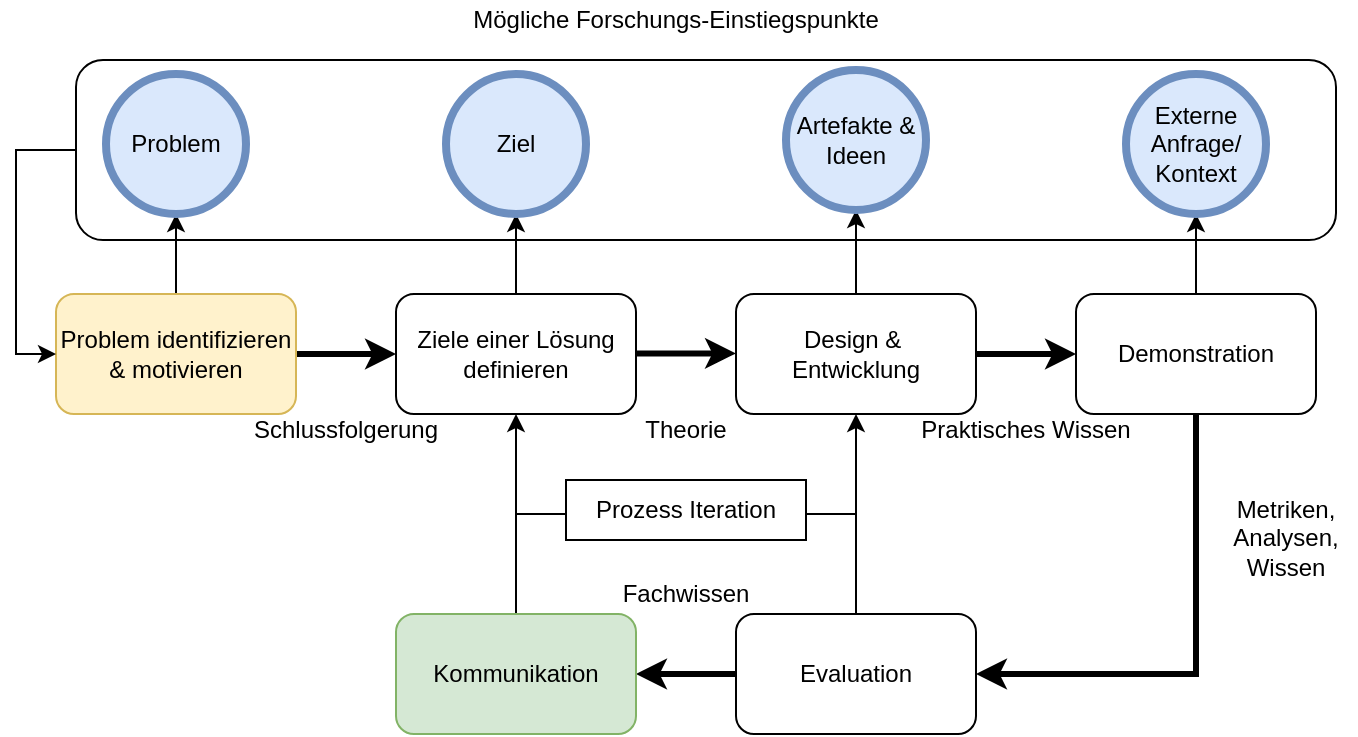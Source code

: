 <mxfile version="26.1.1" pages="2">
  <diagram name="Page-1" id="2hKn3ZkleHyxyx8VYE8p">
    <mxGraphModel dx="728" dy="1135" grid="1" gridSize="10" guides="1" tooltips="1" connect="1" arrows="1" fold="1" page="1" pageScale="1" pageWidth="850" pageHeight="1100" math="0" shadow="0">
      <root>
        <mxCell id="0" />
        <mxCell id="1" parent="0" />
        <mxCell id="ejbyMQVrseZ_3oAPEjQX-49" style="edgeStyle=orthogonalEdgeStyle;rounded=0;orthogonalLoop=1;jettySize=auto;html=1;exitX=0.5;exitY=0;exitDx=0;exitDy=0;entryX=0.5;entryY=1;entryDx=0;entryDy=0;" parent="1" source="ejbyMQVrseZ_3oAPEjQX-9" target="ejbyMQVrseZ_3oAPEjQX-45" edge="1">
          <mxGeometry relative="1" as="geometry" />
        </mxCell>
        <mxCell id="ejbyMQVrseZ_3oAPEjQX-9" value="Ziele einer Lösung definieren" style="rounded=1;whiteSpace=wrap;html=1;" parent="1" vertex="1">
          <mxGeometry x="200" y="157" width="120" height="60" as="geometry" />
        </mxCell>
        <mxCell id="ejbyMQVrseZ_3oAPEjQX-16" style="edgeStyle=orthogonalEdgeStyle;rounded=0;orthogonalLoop=1;jettySize=auto;html=1;exitX=0.5;exitY=0;exitDx=0;exitDy=0;entryX=0.5;entryY=1;entryDx=0;entryDy=0;targetPerimeterSpacing=0;sourcePerimeterSpacing=0;" parent="1" source="ejbyMQVrseZ_3oAPEjQX-4" target="ejbyMQVrseZ_3oAPEjQX-1" edge="1">
          <mxGeometry relative="1" as="geometry" />
        </mxCell>
        <mxCell id="ejbyMQVrseZ_3oAPEjQX-18" style="edgeStyle=orthogonalEdgeStyle;rounded=0;orthogonalLoop=1;jettySize=auto;html=1;exitX=1;exitY=0.5;exitDx=0;exitDy=0;entryX=0;entryY=0.5;entryDx=0;entryDy=0;strokeWidth=3;" parent="1" source="ejbyMQVrseZ_3oAPEjQX-4" target="ejbyMQVrseZ_3oAPEjQX-9" edge="1">
          <mxGeometry relative="1" as="geometry" />
        </mxCell>
        <mxCell id="ejbyMQVrseZ_3oAPEjQX-4" value="Problem identifizieren &amp;amp; motivieren" style="rounded=1;whiteSpace=wrap;html=1;fillColor=#fff2cc;strokeColor=#d6b656;" parent="1" vertex="1">
          <mxGeometry x="30" y="157" width="120" height="60" as="geometry" />
        </mxCell>
        <mxCell id="ejbyMQVrseZ_3oAPEjQX-8" value="Mögliche Forschungs-Einstiegspunkte" style="text;html=1;align=center;verticalAlign=middle;whiteSpace=wrap;rounded=0;" parent="1" vertex="1">
          <mxGeometry x="55" y="10" width="570" height="20" as="geometry" />
        </mxCell>
        <mxCell id="ejbyMQVrseZ_3oAPEjQX-48" style="edgeStyle=orthogonalEdgeStyle;rounded=0;orthogonalLoop=1;jettySize=auto;html=1;exitX=0.5;exitY=0;exitDx=0;exitDy=0;entryX=0.5;entryY=1;entryDx=0;entryDy=0;" parent="1" source="ejbyMQVrseZ_3oAPEjQX-10" target="ejbyMQVrseZ_3oAPEjQX-46" edge="1">
          <mxGeometry relative="1" as="geometry" />
        </mxCell>
        <mxCell id="ejbyMQVrseZ_3oAPEjQX-56" value="" style="edgeStyle=orthogonalEdgeStyle;rounded=0;orthogonalLoop=1;jettySize=auto;html=1;strokeWidth=3;" parent="1" source="ejbyMQVrseZ_3oAPEjQX-10" target="ejbyMQVrseZ_3oAPEjQX-14" edge="1">
          <mxGeometry relative="1" as="geometry" />
        </mxCell>
        <mxCell id="ejbyMQVrseZ_3oAPEjQX-10" value="Design &amp;amp;&amp;nbsp;&lt;div&gt;Entwicklung&lt;/div&gt;" style="rounded=1;whiteSpace=wrap;html=1;" parent="1" vertex="1">
          <mxGeometry x="370" y="157" width="120" height="60" as="geometry" />
        </mxCell>
        <mxCell id="ejbyMQVrseZ_3oAPEjQX-36" style="edgeStyle=orthogonalEdgeStyle;rounded=0;orthogonalLoop=1;jettySize=auto;html=1;exitX=0;exitY=0.5;exitDx=0;exitDy=0;entryX=1;entryY=0.5;entryDx=0;entryDy=0;strokeWidth=3;" parent="1" source="ejbyMQVrseZ_3oAPEjQX-12" target="ejbyMQVrseZ_3oAPEjQX-15" edge="1">
          <mxGeometry relative="1" as="geometry" />
        </mxCell>
        <mxCell id="ejbyMQVrseZ_3oAPEjQX-37" style="edgeStyle=orthogonalEdgeStyle;rounded=0;orthogonalLoop=1;jettySize=auto;html=1;exitX=0.5;exitY=0;exitDx=0;exitDy=0;entryX=0.5;entryY=1;entryDx=0;entryDy=0;" parent="1" source="ejbyMQVrseZ_3oAPEjQX-12" target="ejbyMQVrseZ_3oAPEjQX-10" edge="1">
          <mxGeometry relative="1" as="geometry" />
        </mxCell>
        <mxCell id="ejbyMQVrseZ_3oAPEjQX-12" value="Evaluation" style="rounded=1;whiteSpace=wrap;html=1;" parent="1" vertex="1">
          <mxGeometry x="370" y="317" width="120" height="60" as="geometry" />
        </mxCell>
        <mxCell id="ejbyMQVrseZ_3oAPEjQX-57" style="edgeStyle=orthogonalEdgeStyle;rounded=0;orthogonalLoop=1;jettySize=auto;html=1;exitX=0.5;exitY=0;exitDx=0;exitDy=0;entryX=0.5;entryY=1;entryDx=0;entryDy=0;" parent="1" source="ejbyMQVrseZ_3oAPEjQX-14" target="ejbyMQVrseZ_3oAPEjQX-50" edge="1">
          <mxGeometry relative="1" as="geometry" />
        </mxCell>
        <mxCell id="ejbyMQVrseZ_3oAPEjQX-59" style="edgeStyle=orthogonalEdgeStyle;rounded=0;orthogonalLoop=1;jettySize=auto;html=1;exitX=0.5;exitY=1;exitDx=0;exitDy=0;entryX=1;entryY=0.5;entryDx=0;entryDy=0;strokeWidth=3;" parent="1" source="ejbyMQVrseZ_3oAPEjQX-14" target="ejbyMQVrseZ_3oAPEjQX-12" edge="1">
          <mxGeometry relative="1" as="geometry" />
        </mxCell>
        <mxCell id="ejbyMQVrseZ_3oAPEjQX-14" value="Demonstration" style="rounded=1;whiteSpace=wrap;html=1;" parent="1" vertex="1">
          <mxGeometry x="540" y="157" width="120" height="60" as="geometry" />
        </mxCell>
        <mxCell id="ejbyMQVrseZ_3oAPEjQX-38" style="edgeStyle=orthogonalEdgeStyle;rounded=0;orthogonalLoop=1;jettySize=auto;html=1;exitX=0.5;exitY=0;exitDx=0;exitDy=0;entryX=0.5;entryY=1;entryDx=0;entryDy=0;" parent="1" source="ejbyMQVrseZ_3oAPEjQX-15" target="ejbyMQVrseZ_3oAPEjQX-9" edge="1">
          <mxGeometry relative="1" as="geometry" />
        </mxCell>
        <mxCell id="ejbyMQVrseZ_3oAPEjQX-15" value="Kommunikation" style="rounded=1;whiteSpace=wrap;html=1;fillColor=#d5e8d4;strokeColor=#82b366;" parent="1" vertex="1">
          <mxGeometry x="200" y="317" width="120" height="60" as="geometry" />
        </mxCell>
        <mxCell id="ejbyMQVrseZ_3oAPEjQX-20" value="Schlussfolgerung" style="text;html=1;align=center;verticalAlign=middle;whiteSpace=wrap;rounded=0;" parent="1" vertex="1">
          <mxGeometry x="125" y="210" width="100" height="30" as="geometry" />
        </mxCell>
        <mxCell id="ejbyMQVrseZ_3oAPEjQX-22" style="edgeStyle=orthogonalEdgeStyle;rounded=0;orthogonalLoop=1;jettySize=auto;html=1;exitX=1;exitY=0.5;exitDx=0;exitDy=0;entryX=0;entryY=0.5;entryDx=0;entryDy=0;strokeWidth=3;" parent="1" edge="1">
          <mxGeometry relative="1" as="geometry">
            <mxPoint x="320" y="186.69" as="sourcePoint" />
            <mxPoint x="370" y="186.69" as="targetPoint" />
          </mxGeometry>
        </mxCell>
        <mxCell id="ejbyMQVrseZ_3oAPEjQX-24" value="Theorie" style="text;html=1;align=center;verticalAlign=middle;whiteSpace=wrap;rounded=0;" parent="1" vertex="1">
          <mxGeometry x="295" y="210" width="100" height="30" as="geometry" />
        </mxCell>
        <mxCell id="ejbyMQVrseZ_3oAPEjQX-28" value="Praktisches Wissen" style="text;html=1;align=center;verticalAlign=middle;whiteSpace=wrap;rounded=0;" parent="1" vertex="1">
          <mxGeometry x="450" y="210" width="130" height="30" as="geometry" />
        </mxCell>
        <mxCell id="ejbyMQVrseZ_3oAPEjQX-30" value="Metriken, Analysen, Wissen" style="text;html=1;align=center;verticalAlign=middle;whiteSpace=wrap;rounded=0;" parent="1" vertex="1">
          <mxGeometry x="610" y="260" width="70" height="37" as="geometry" />
        </mxCell>
        <mxCell id="ejbyMQVrseZ_3oAPEjQX-39" value="" style="endArrow=none;html=1;rounded=0;" parent="1" edge="1">
          <mxGeometry width="50" height="50" relative="1" as="geometry">
            <mxPoint x="260" y="267" as="sourcePoint" />
            <mxPoint x="430" y="267" as="targetPoint" />
          </mxGeometry>
        </mxCell>
        <mxCell id="ejbyMQVrseZ_3oAPEjQX-42" value="Fachwissen" style="text;html=1;align=center;verticalAlign=middle;whiteSpace=wrap;rounded=0;" parent="1" vertex="1">
          <mxGeometry x="310" y="297" width="70" height="20" as="geometry" />
        </mxCell>
        <mxCell id="ejbyMQVrseZ_3oAPEjQX-54" style="edgeStyle=orthogonalEdgeStyle;rounded=0;orthogonalLoop=1;jettySize=auto;html=1;exitX=0;exitY=0.5;exitDx=0;exitDy=0;entryX=0;entryY=0.5;entryDx=0;entryDy=0;" parent="1" source="ejbyMQVrseZ_3oAPEjQX-53" target="ejbyMQVrseZ_3oAPEjQX-4" edge="1">
          <mxGeometry relative="1" as="geometry" />
        </mxCell>
        <mxCell id="ejbyMQVrseZ_3oAPEjQX-62" value="Prozess Iteration" style="rounded=0;whiteSpace=wrap;html=1;" parent="1" vertex="1">
          <mxGeometry x="285" y="250" width="120" height="30" as="geometry" />
        </mxCell>
        <mxCell id="mZFxJRYtCEkQgxYtFt5B-2" value="" style="group" vertex="1" connectable="0" parent="1">
          <mxGeometry x="40" y="40" width="630" height="90" as="geometry" />
        </mxCell>
        <mxCell id="ejbyMQVrseZ_3oAPEjQX-53" value="" style="rounded=1;whiteSpace=wrap;html=1;fillColor=none;" parent="mZFxJRYtCEkQgxYtFt5B-2" vertex="1">
          <mxGeometry width="630" height="90" as="geometry" />
        </mxCell>
        <mxCell id="ejbyMQVrseZ_3oAPEjQX-1" value="Problem" style="ellipse;whiteSpace=wrap;html=1;aspect=fixed;strokeWidth=4;fillColor=#dae8fc;strokeColor=#6c8ebf;" parent="mZFxJRYtCEkQgxYtFt5B-2" vertex="1">
          <mxGeometry x="15" y="7" width="70" height="70" as="geometry" />
        </mxCell>
        <mxCell id="ejbyMQVrseZ_3oAPEjQX-45" value="Ziel" style="ellipse;whiteSpace=wrap;html=1;aspect=fixed;strokeWidth=4;fillColor=#dae8fc;strokeColor=#6c8ebf;" parent="mZFxJRYtCEkQgxYtFt5B-2" vertex="1">
          <mxGeometry x="185" y="7" width="70" height="70" as="geometry" />
        </mxCell>
        <mxCell id="ejbyMQVrseZ_3oAPEjQX-46" value="Artefakte &amp;amp; Ideen" style="ellipse;whiteSpace=wrap;html=1;aspect=fixed;strokeWidth=4;fillColor=#dae8fc;strokeColor=#6c8ebf;" parent="mZFxJRYtCEkQgxYtFt5B-2" vertex="1">
          <mxGeometry x="355" y="5" width="70" height="70" as="geometry" />
        </mxCell>
        <mxCell id="ejbyMQVrseZ_3oAPEjQX-50" value="Externe Anfrage/&lt;div&gt;Kontext&lt;/div&gt;" style="ellipse;whiteSpace=wrap;html=1;aspect=fixed;strokeWidth=4;fillColor=#dae8fc;strokeColor=#6c8ebf;" parent="mZFxJRYtCEkQgxYtFt5B-2" vertex="1">
          <mxGeometry x="525" y="7" width="70" height="70" as="geometry" />
        </mxCell>
      </root>
    </mxGraphModel>
  </diagram>
  <diagram id="ry-p3Q3aDxuBaAh1AS9Z" name="dsrm-steps">
    <mxGraphModel dx="1037" dy="668" grid="0" gridSize="10" guides="1" tooltips="1" connect="1" arrows="1" fold="1" page="0" pageScale="1" pageWidth="850" pageHeight="1100" math="0" shadow="0">
      <root>
        <mxCell id="0" />
        <mxCell id="1" parent="0" />
        <mxCell id="dGTmGl2b5kugi842PAGj-2" style="edgeStyle=none;curved=1;rounded=0;orthogonalLoop=1;jettySize=auto;html=1;exitX=0.5;exitY=1;exitDx=0;exitDy=0;entryX=0.5;entryY=0;entryDx=0;entryDy=0;fontSize=12;startSize=8;endSize=8;strokeWidth=3;endArrow=none;startFill=0;" edge="1" parent="1" source="4T1VOcRg8sT1GUbAN6d6-1" target="dGTmGl2b5kugi842PAGj-1">
          <mxGeometry relative="1" as="geometry" />
        </mxCell>
        <mxCell id="4T1VOcRg8sT1GUbAN6d6-1" value="Problem&lt;div&gt;&lt;span style=&quot;background-color: transparent; color: light-dark(rgb(0, 0, 0), rgb(255, 255, 255));&quot;&gt;identifizieren &amp;amp; motivieren&lt;/span&gt;&lt;/div&gt;" style="rounded=1;whiteSpace=wrap;html=1;" vertex="1" parent="1">
          <mxGeometry width="120" height="60" as="geometry" />
        </mxCell>
        <mxCell id="dGTmGl2b5kugi842PAGj-4" style="edgeStyle=none;curved=1;rounded=0;orthogonalLoop=1;jettySize=auto;html=1;exitX=1;exitY=0.5;exitDx=0;exitDy=0;entryX=0;entryY=0.5;entryDx=0;entryDy=0;fontSize=12;startSize=8;endSize=8;strokeWidth=3;" edge="1" parent="1" source="dGTmGl2b5kugi842PAGj-1" target="dGTmGl2b5kugi842PAGj-3">
          <mxGeometry relative="1" as="geometry" />
        </mxCell>
        <mxCell id="dGTmGl2b5kugi842PAGj-1" value="Schlussfolgerung" style="rounded=0;whiteSpace=wrap;html=1;" vertex="1" parent="1">
          <mxGeometry y="90" width="120" height="60" as="geometry" />
        </mxCell>
        <mxCell id="dGTmGl2b5kugi842PAGj-6" style="edgeStyle=none;curved=1;rounded=0;orthogonalLoop=1;jettySize=auto;html=1;exitX=0.5;exitY=0;exitDx=0;exitDy=0;entryX=0.5;entryY=1;entryDx=0;entryDy=0;fontSize=12;startSize=8;endSize=8;endArrow=none;startFill=0;strokeWidth=3;" edge="1" parent="1" source="dGTmGl2b5kugi842PAGj-3" target="dGTmGl2b5kugi842PAGj-5">
          <mxGeometry relative="1" as="geometry" />
        </mxCell>
        <mxCell id="dGTmGl2b5kugi842PAGj-3" value="Ziele einer&amp;nbsp;&lt;div&gt;Lösung definieren&lt;/div&gt;" style="rounded=1;whiteSpace=wrap;html=1;" vertex="1" parent="1">
          <mxGeometry x="150" y="90" width="120" height="60" as="geometry" />
        </mxCell>
        <mxCell id="dGTmGl2b5kugi842PAGj-8" style="edgeStyle=none;curved=1;rounded=0;orthogonalLoop=1;jettySize=auto;html=1;exitX=1;exitY=0.5;exitDx=0;exitDy=0;entryX=0;entryY=0.5;entryDx=0;entryDy=0;fontSize=12;startSize=8;endSize=8;strokeWidth=3;" edge="1" parent="1" source="dGTmGl2b5kugi842PAGj-5" target="dGTmGl2b5kugi842PAGj-7">
          <mxGeometry relative="1" as="geometry" />
        </mxCell>
        <mxCell id="dGTmGl2b5kugi842PAGj-5" value="Theorie" style="rounded=0;whiteSpace=wrap;html=1;" vertex="1" parent="1">
          <mxGeometry x="150" width="120" height="60" as="geometry" />
        </mxCell>
        <mxCell id="dGTmGl2b5kugi842PAGj-10" value="" style="edgeStyle=none;curved=1;rounded=0;orthogonalLoop=1;jettySize=auto;html=1;fontSize=12;startSize=8;endSize=8;strokeWidth=3;endArrow=none;startFill=0;" edge="1" parent="1" source="dGTmGl2b5kugi842PAGj-7" target="dGTmGl2b5kugi842PAGj-9">
          <mxGeometry relative="1" as="geometry" />
        </mxCell>
        <mxCell id="dGTmGl2b5kugi842PAGj-7" value="Design&amp;nbsp;&lt;div&gt;&amp;amp;&lt;div&gt;Entwicklung&lt;/div&gt;&lt;/div&gt;" style="rounded=1;whiteSpace=wrap;html=1;" vertex="1" parent="1">
          <mxGeometry x="300" width="120" height="60" as="geometry" />
        </mxCell>
        <mxCell id="dGTmGl2b5kugi842PAGj-12" value="" style="edgeStyle=none;curved=1;rounded=0;orthogonalLoop=1;jettySize=auto;html=1;fontSize=12;startSize=8;endSize=8;strokeWidth=3;" edge="1" parent="1" source="dGTmGl2b5kugi842PAGj-9" target="dGTmGl2b5kugi842PAGj-11">
          <mxGeometry relative="1" as="geometry" />
        </mxCell>
        <mxCell id="dGTmGl2b5kugi842PAGj-9" value="Praktisches&amp;nbsp;&lt;div&gt;Wissen&lt;/div&gt;" style="rounded=0;whiteSpace=wrap;html=1;" vertex="1" parent="1">
          <mxGeometry x="300" y="90" width="120" height="60" as="geometry" />
        </mxCell>
        <mxCell id="dGTmGl2b5kugi842PAGj-14" value="" style="edgeStyle=none;curved=1;rounded=0;orthogonalLoop=1;jettySize=auto;html=1;fontSize=12;startSize=8;endSize=8;endArrow=none;startFill=0;strokeWidth=3;" edge="1" parent="1" source="dGTmGl2b5kugi842PAGj-11" target="dGTmGl2b5kugi842PAGj-13">
          <mxGeometry relative="1" as="geometry" />
        </mxCell>
        <mxCell id="dGTmGl2b5kugi842PAGj-11" value="Demonstration" style="rounded=1;whiteSpace=wrap;html=1;" vertex="1" parent="1">
          <mxGeometry x="300" y="180" width="120" height="60" as="geometry" />
        </mxCell>
        <mxCell id="dGTmGl2b5kugi842PAGj-16" value="" style="edgeStyle=none;curved=1;rounded=0;orthogonalLoop=1;jettySize=auto;html=1;fontSize=12;startSize=8;endSize=8;strokeWidth=3;" edge="1" parent="1" source="dGTmGl2b5kugi842PAGj-13" target="dGTmGl2b5kugi842PAGj-15">
          <mxGeometry relative="1" as="geometry" />
        </mxCell>
        <mxCell id="dGTmGl2b5kugi842PAGj-13" value="Metriken&lt;div&gt;Analysen&lt;/div&gt;&lt;div&gt;Wissen&lt;/div&gt;" style="rounded=0;whiteSpace=wrap;html=1;" vertex="1" parent="1">
          <mxGeometry x="150" y="180" width="120" height="60" as="geometry" />
        </mxCell>
        <mxCell id="dGTmGl2b5kugi842PAGj-18" value="" style="edgeStyle=none;curved=1;rounded=0;orthogonalLoop=1;jettySize=auto;html=1;fontSize=12;startSize=8;endSize=8;endArrow=none;startFill=0;strokeWidth=3;" edge="1" parent="1" source="dGTmGl2b5kugi842PAGj-15" target="dGTmGl2b5kugi842PAGj-17">
          <mxGeometry relative="1" as="geometry" />
        </mxCell>
        <mxCell id="dGTmGl2b5kugi842PAGj-15" value="Evaluation" style="rounded=1;whiteSpace=wrap;html=1;" vertex="1" parent="1">
          <mxGeometry y="180" width="120" height="60" as="geometry" />
        </mxCell>
        <mxCell id="dGTmGl2b5kugi842PAGj-20" value="" style="edgeStyle=none;curved=1;rounded=0;orthogonalLoop=1;jettySize=auto;html=1;fontSize=12;startSize=8;endSize=8;strokeWidth=3;" edge="1" parent="1" source="dGTmGl2b5kugi842PAGj-17" target="dGTmGl2b5kugi842PAGj-19">
          <mxGeometry relative="1" as="geometry" />
        </mxCell>
        <mxCell id="dGTmGl2b5kugi842PAGj-17" value="Fachwissen" style="rounded=0;whiteSpace=wrap;html=1;" vertex="1" parent="1">
          <mxGeometry y="270" width="120" height="60" as="geometry" />
        </mxCell>
        <mxCell id="dGTmGl2b5kugi842PAGj-19" value="Kommunikation" style="rounded=1;whiteSpace=wrap;html=1;" vertex="1" parent="1">
          <mxGeometry x="150" y="270" width="120" height="60" as="geometry" />
        </mxCell>
      </root>
    </mxGraphModel>
  </diagram>
</mxfile>
